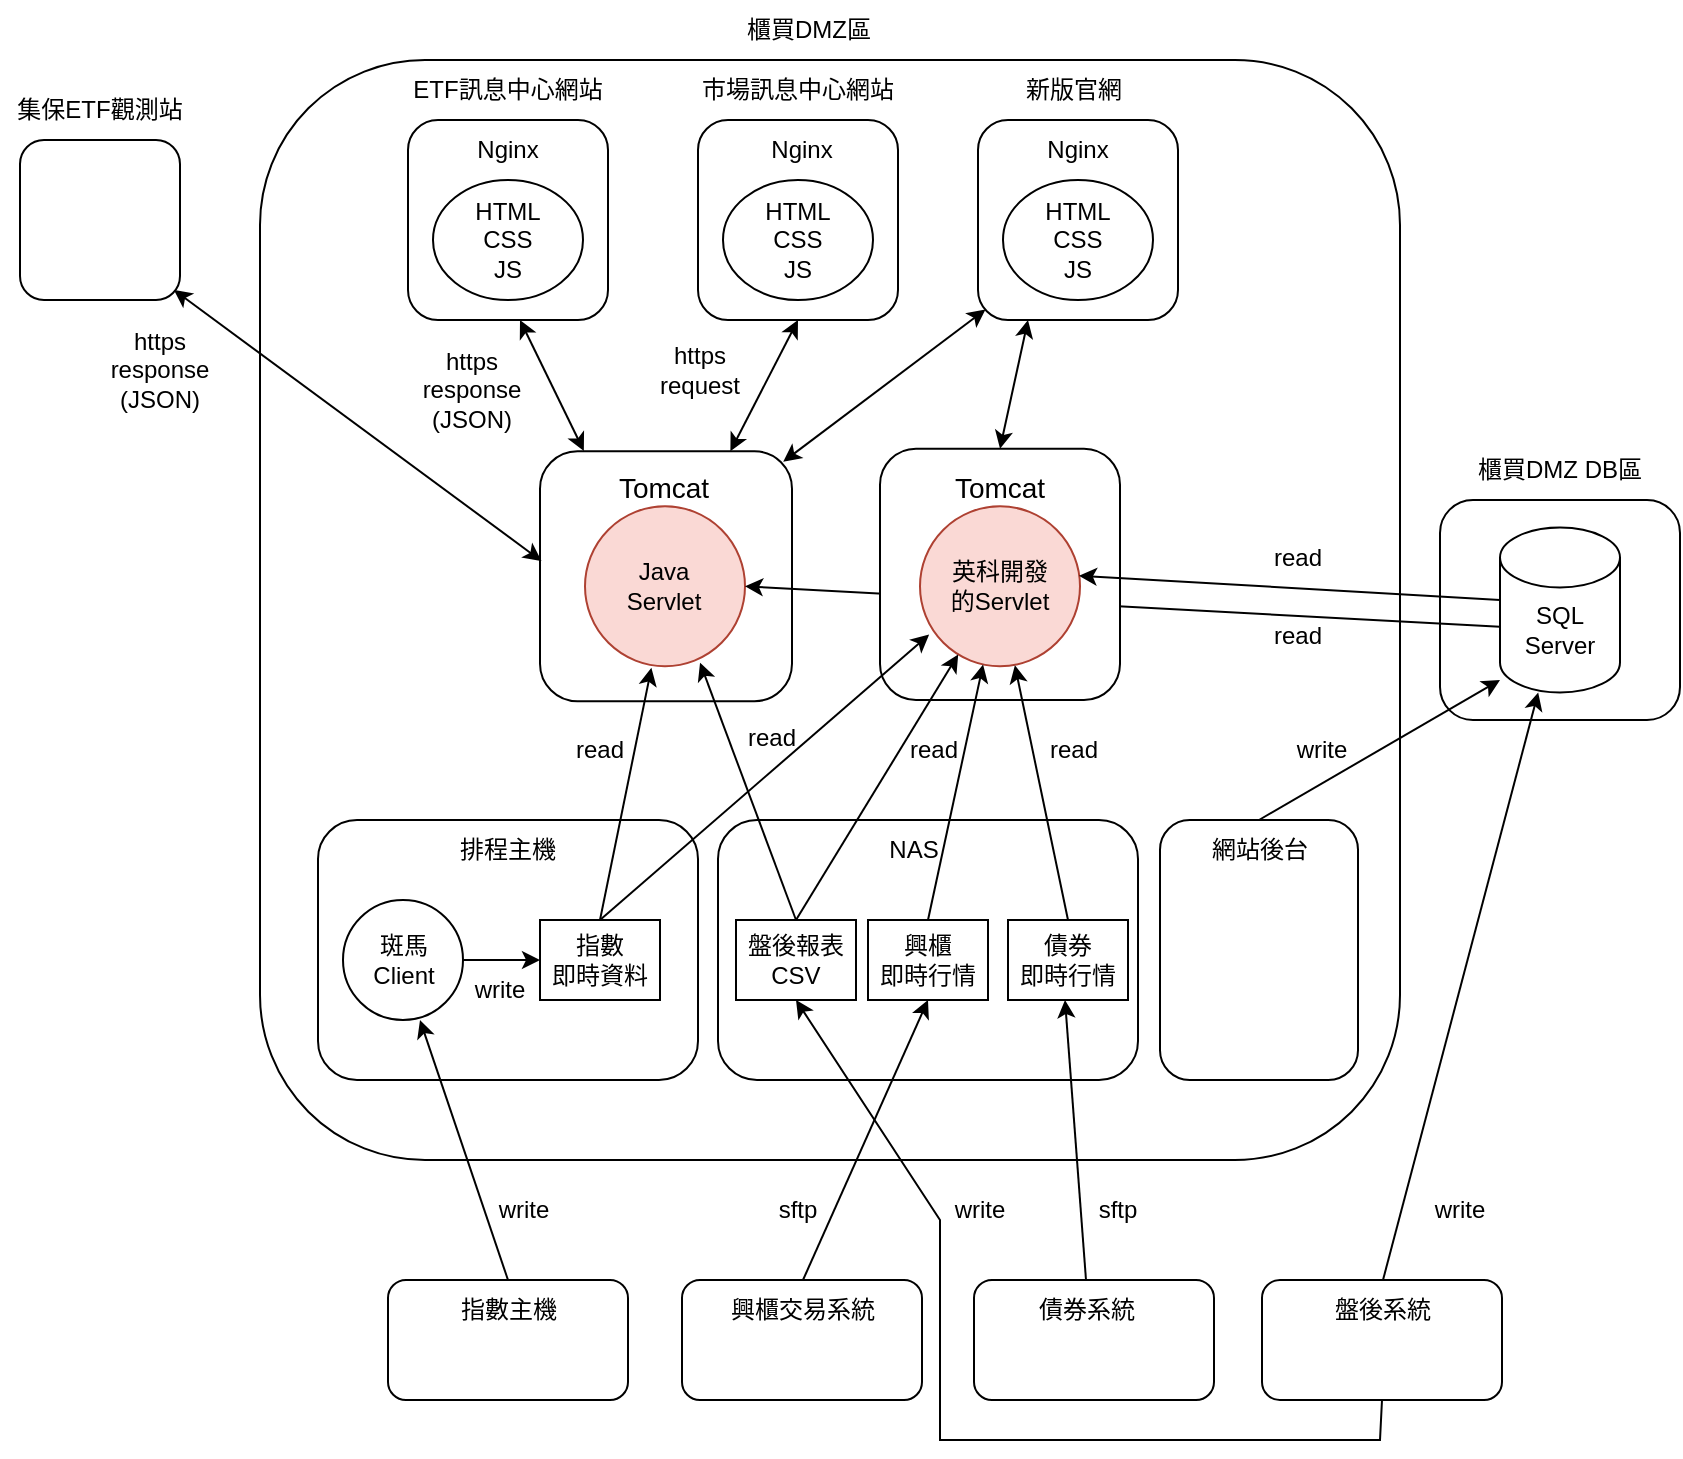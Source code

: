 <mxfile version="24.7.17" pages="4">
  <diagram name="第 1 页" id="HAtGVUMPlnP7WQS-PY1j">
    <mxGraphModel dx="1051" dy="599" grid="1" gridSize="10" guides="1" tooltips="1" connect="1" arrows="1" fold="1" page="1" pageScale="1" pageWidth="1169" pageHeight="827" math="0" shadow="0">
      <root>
        <mxCell id="0" />
        <mxCell id="1" parent="0" />
        <mxCell id="twizyKKVKi2RoAAFk-ut-47" value="" style="rounded=1;whiteSpace=wrap;html=1;" parent="1" vertex="1">
          <mxGeometry x="351" y="700" width="120" height="60" as="geometry" />
        </mxCell>
        <mxCell id="twizyKKVKi2RoAAFk-ut-1" value="" style="rounded=1;whiteSpace=wrap;html=1;" parent="1" vertex="1">
          <mxGeometry x="140" y="90" width="570" height="550" as="geometry" />
        </mxCell>
        <mxCell id="twizyKKVKi2RoAAFk-ut-2" value="" style="rounded=1;whiteSpace=wrap;html=1;" parent="1" vertex="1">
          <mxGeometry x="214" y="120" width="100" height="100" as="geometry" />
        </mxCell>
        <object label="ETF訊息中心網站" ETF="ETF" id="twizyKKVKi2RoAAFk-ut-4">
          <mxCell style="text;html=1;align=center;verticalAlign=middle;whiteSpace=wrap;rounded=0;" parent="1" vertex="1">
            <mxGeometry x="209" y="90" width="110" height="30" as="geometry" />
          </mxCell>
        </object>
        <mxCell id="twizyKKVKi2RoAAFk-ut-5" value="" style="rounded=1;whiteSpace=wrap;html=1;" parent="1" vertex="1">
          <mxGeometry x="359" y="120" width="100" height="100" as="geometry" />
        </mxCell>
        <mxCell id="twizyKKVKi2RoAAFk-ut-6" value="" style="rounded=1;whiteSpace=wrap;html=1;" parent="1" vertex="1">
          <mxGeometry x="499" y="120" width="100" height="100" as="geometry" />
        </mxCell>
        <mxCell id="twizyKKVKi2RoAAFk-ut-7" value="新版官網" style="text;html=1;align=center;verticalAlign=middle;whiteSpace=wrap;rounded=0;" parent="1" vertex="1">
          <mxGeometry x="509" y="90" width="76" height="30" as="geometry" />
        </mxCell>
        <mxCell id="twizyKKVKi2RoAAFk-ut-8" value="市場訊息中心網站" style="text;html=1;align=center;verticalAlign=middle;whiteSpace=wrap;rounded=0;" parent="1" vertex="1">
          <mxGeometry x="355" y="90" width="108" height="30" as="geometry" />
        </mxCell>
        <mxCell id="twizyKKVKi2RoAAFk-ut-9" value="Nginx" style="text;html=1;align=center;verticalAlign=middle;whiteSpace=wrap;rounded=0;" parent="1" vertex="1">
          <mxGeometry x="381" y="120" width="60" height="30" as="geometry" />
        </mxCell>
        <mxCell id="twizyKKVKi2RoAAFk-ut-10" value="Nginx" style="text;html=1;align=center;verticalAlign=middle;whiteSpace=wrap;rounded=0;" parent="1" vertex="1">
          <mxGeometry x="234" y="120" width="60" height="30" as="geometry" />
        </mxCell>
        <mxCell id="twizyKKVKi2RoAAFk-ut-11" value="Nginx" style="text;html=1;align=center;verticalAlign=middle;whiteSpace=wrap;rounded=0;" parent="1" vertex="1">
          <mxGeometry x="519" y="120" width="60" height="30" as="geometry" />
        </mxCell>
        <mxCell id="twizyKKVKi2RoAAFk-ut-12" value="" style="ellipse;whiteSpace=wrap;html=1;" parent="1" vertex="1">
          <mxGeometry x="226.5" y="150" width="75" height="60" as="geometry" />
        </mxCell>
        <mxCell id="twizyKKVKi2RoAAFk-ut-13" value="" style="ellipse;whiteSpace=wrap;html=1;" parent="1" vertex="1">
          <mxGeometry x="371.5" y="150" width="75" height="60" as="geometry" />
        </mxCell>
        <mxCell id="twizyKKVKi2RoAAFk-ut-14" value="" style="ellipse;whiteSpace=wrap;html=1;" parent="1" vertex="1">
          <mxGeometry x="511.5" y="150" width="75" height="60" as="geometry" />
        </mxCell>
        <mxCell id="twizyKKVKi2RoAAFk-ut-15" value="HTML&lt;div&gt;CSS&lt;/div&gt;&lt;div&gt;JS&lt;/div&gt;" style="text;html=1;align=center;verticalAlign=middle;whiteSpace=wrap;rounded=0;" parent="1" vertex="1">
          <mxGeometry x="234" y="155" width="60" height="50" as="geometry" />
        </mxCell>
        <mxCell id="twizyKKVKi2RoAAFk-ut-16" value="HTML&lt;div&gt;CSS&lt;/div&gt;&lt;div&gt;JS&lt;/div&gt;" style="text;html=1;align=center;verticalAlign=middle;whiteSpace=wrap;rounded=0;" parent="1" vertex="1">
          <mxGeometry x="379" y="155" width="60" height="50" as="geometry" />
        </mxCell>
        <mxCell id="twizyKKVKi2RoAAFk-ut-17" value="HTML&lt;div&gt;CSS&lt;/div&gt;&lt;div&gt;JS&lt;/div&gt;" style="text;html=1;align=center;verticalAlign=middle;whiteSpace=wrap;rounded=0;" parent="1" vertex="1">
          <mxGeometry x="519" y="155" width="60" height="50" as="geometry" />
        </mxCell>
        <mxCell id="twizyKKVKi2RoAAFk-ut-18" value="" style="rounded=1;whiteSpace=wrap;html=1;" parent="1" vertex="1">
          <mxGeometry x="280" y="285.63" width="126" height="125" as="geometry" />
        </mxCell>
        <mxCell id="twizyKKVKi2RoAAFk-ut-19" value="&lt;font style=&quot;font-size: 14px;&quot;&gt;Tomcat&lt;/font&gt;" style="text;html=1;align=center;verticalAlign=middle;whiteSpace=wrap;rounded=0;" parent="1" vertex="1">
          <mxGeometry x="307.5" y="284.38" width="68" height="40" as="geometry" />
        </mxCell>
        <mxCell id="twizyKKVKi2RoAAFk-ut-20" value="" style="ellipse;whiteSpace=wrap;html=1;aspect=fixed;fillColor=#fad9d5;strokeColor=#ae4132;" parent="1" vertex="1">
          <mxGeometry x="302.5" y="313.13" width="80" height="80" as="geometry" />
        </mxCell>
        <mxCell id="twizyKKVKi2RoAAFk-ut-21" value="Java&lt;div&gt;Servlet&lt;/div&gt;" style="text;html=1;align=center;verticalAlign=middle;whiteSpace=wrap;rounded=0;" parent="1" vertex="1">
          <mxGeometry x="311.5" y="338.13" width="60" height="30" as="geometry" />
        </mxCell>
        <mxCell id="twizyKKVKi2RoAAFk-ut-22" value="" style="rounded=1;whiteSpace=wrap;html=1;" parent="1" vertex="1">
          <mxGeometry x="20" y="130" width="80" height="80" as="geometry" />
        </mxCell>
        <mxCell id="twizyKKVKi2RoAAFk-ut-23" value="集保ETF觀測站" style="text;html=1;align=center;verticalAlign=middle;whiteSpace=wrap;rounded=0;" parent="1" vertex="1">
          <mxGeometry x="10" y="100" width="100" height="30" as="geometry" />
        </mxCell>
        <mxCell id="twizyKKVKi2RoAAFk-ut-24" value="櫃買DMZ區" style="text;html=1;align=center;verticalAlign=middle;whiteSpace=wrap;rounded=0;" parent="1" vertex="1">
          <mxGeometry x="359" y="60" width="111" height="30" as="geometry" />
        </mxCell>
        <mxCell id="twizyKKVKi2RoAAFk-ut-25" value="" style="rounded=1;whiteSpace=wrap;html=1;" parent="1" vertex="1">
          <mxGeometry x="730" y="310" width="120" height="110" as="geometry" />
        </mxCell>
        <mxCell id="twizyKKVKi2RoAAFk-ut-26" value="櫃買DMZ DB區" style="text;html=1;align=center;verticalAlign=middle;whiteSpace=wrap;rounded=0;" parent="1" vertex="1">
          <mxGeometry x="745" y="285" width="90" height="20" as="geometry" />
        </mxCell>
        <mxCell id="twizyKKVKi2RoAAFk-ut-27" value="" style="shape=cylinder3;whiteSpace=wrap;html=1;boundedLbl=1;backgroundOutline=1;size=15;" parent="1" vertex="1">
          <mxGeometry x="760" y="323.75" width="60" height="82.5" as="geometry" />
        </mxCell>
        <mxCell id="twizyKKVKi2RoAAFk-ut-28" value="SQL&lt;div&gt;Server&lt;/div&gt;" style="text;html=1;align=center;verticalAlign=middle;whiteSpace=wrap;rounded=0;" parent="1" vertex="1">
          <mxGeometry x="760" y="360" width="60" height="30" as="geometry" />
        </mxCell>
        <mxCell id="twizyKKVKi2RoAAFk-ut-30" value="" style="rounded=1;whiteSpace=wrap;html=1;" parent="1" vertex="1">
          <mxGeometry x="369" y="470" width="210" height="130" as="geometry" />
        </mxCell>
        <mxCell id="twizyKKVKi2RoAAFk-ut-31" value="" style="rounded=1;whiteSpace=wrap;html=1;" parent="1" vertex="1">
          <mxGeometry x="169" y="470" width="190" height="130" as="geometry" />
        </mxCell>
        <mxCell id="twizyKKVKi2RoAAFk-ut-32" value="" style="rounded=1;whiteSpace=wrap;html=1;" parent="1" vertex="1">
          <mxGeometry x="590" y="470" width="99" height="130" as="geometry" />
        </mxCell>
        <mxCell id="twizyKKVKi2RoAAFk-ut-33" value="NAS" style="text;html=1;align=center;verticalAlign=middle;whiteSpace=wrap;rounded=0;" parent="1" vertex="1">
          <mxGeometry x="437" y="470" width="60" height="30" as="geometry" />
        </mxCell>
        <mxCell id="twizyKKVKi2RoAAFk-ut-34" value="排程主機" style="text;html=1;align=center;verticalAlign=middle;whiteSpace=wrap;rounded=0;" parent="1" vertex="1">
          <mxGeometry x="234" y="470" width="60" height="30" as="geometry" />
        </mxCell>
        <mxCell id="twizyKKVKi2RoAAFk-ut-35" value="網站後台" style="text;html=1;align=center;verticalAlign=middle;whiteSpace=wrap;rounded=0;" parent="1" vertex="1">
          <mxGeometry x="609.5" y="470" width="60" height="30" as="geometry" />
        </mxCell>
        <mxCell id="twizyKKVKi2RoAAFk-ut-36" value="" style="rounded=0;whiteSpace=wrap;html=1;" parent="1" vertex="1">
          <mxGeometry x="378" y="520" width="60" height="40" as="geometry" />
        </mxCell>
        <mxCell id="twizyKKVKi2RoAAFk-ut-37" value="" style="rounded=0;whiteSpace=wrap;html=1;" parent="1" vertex="1">
          <mxGeometry x="444" y="520" width="60" height="40" as="geometry" />
        </mxCell>
        <mxCell id="twizyKKVKi2RoAAFk-ut-38" value="" style="rounded=0;whiteSpace=wrap;html=1;" parent="1" vertex="1">
          <mxGeometry x="514" y="520" width="60" height="40" as="geometry" />
        </mxCell>
        <mxCell id="twizyKKVKi2RoAAFk-ut-39" value="盤後報表&lt;div&gt;CSV&lt;/div&gt;" style="text;html=1;align=center;verticalAlign=middle;whiteSpace=wrap;rounded=0;" parent="1" vertex="1">
          <mxGeometry x="378" y="525" width="60" height="30" as="geometry" />
        </mxCell>
        <mxCell id="twizyKKVKi2RoAAFk-ut-41" value="興櫃&lt;div&gt;即時行情&lt;/div&gt;" style="text;html=1;align=center;verticalAlign=middle;whiteSpace=wrap;rounded=0;" parent="1" vertex="1">
          <mxGeometry x="444" y="525" width="60" height="30" as="geometry" />
        </mxCell>
        <mxCell id="twizyKKVKi2RoAAFk-ut-42" value="債券&lt;div&gt;即時行情&lt;/div&gt;" style="text;html=1;align=center;verticalAlign=middle;whiteSpace=wrap;rounded=0;" parent="1" vertex="1">
          <mxGeometry x="514" y="525" width="60" height="30" as="geometry" />
        </mxCell>
        <mxCell id="twizyKKVKi2RoAAFk-ut-43" value="" style="rounded=0;whiteSpace=wrap;html=1;" parent="1" vertex="1">
          <mxGeometry x="280" y="520" width="60" height="40" as="geometry" />
        </mxCell>
        <mxCell id="twizyKKVKi2RoAAFk-ut-44" value="" style="ellipse;whiteSpace=wrap;html=1;aspect=fixed;" parent="1" vertex="1">
          <mxGeometry x="181.5" y="510" width="60" height="60" as="geometry" />
        </mxCell>
        <mxCell id="twizyKKVKi2RoAAFk-ut-45" value="指數&lt;div&gt;即時資料&lt;/div&gt;" style="text;html=1;align=center;verticalAlign=middle;whiteSpace=wrap;rounded=0;" parent="1" vertex="1">
          <mxGeometry x="280" y="525" width="60" height="30" as="geometry" />
        </mxCell>
        <mxCell id="twizyKKVKi2RoAAFk-ut-46" value="斑馬&lt;div&gt;Client&lt;/div&gt;" style="text;html=1;align=center;verticalAlign=middle;whiteSpace=wrap;rounded=0;" parent="1" vertex="1">
          <mxGeometry x="181.5" y="525" width="60" height="30" as="geometry" />
        </mxCell>
        <mxCell id="twizyKKVKi2RoAAFk-ut-48" value="" style="rounded=1;whiteSpace=wrap;html=1;" parent="1" vertex="1">
          <mxGeometry x="497" y="700" width="120" height="60" as="geometry" />
        </mxCell>
        <mxCell id="twizyKKVKi2RoAAFk-ut-49" value="" style="rounded=1;whiteSpace=wrap;html=1;" parent="1" vertex="1">
          <mxGeometry x="204" y="700" width="120" height="60" as="geometry" />
        </mxCell>
        <mxCell id="twizyKKVKi2RoAAFk-ut-50" value="" style="rounded=1;whiteSpace=wrap;html=1;" parent="1" vertex="1">
          <mxGeometry x="641" y="700" width="120" height="60" as="geometry" />
        </mxCell>
        <mxCell id="twizyKKVKi2RoAAFk-ut-52" value="債券系統" style="text;html=1;align=center;verticalAlign=middle;whiteSpace=wrap;rounded=0;" parent="1" vertex="1">
          <mxGeometry x="507.5" y="700" width="91" height="30" as="geometry" />
        </mxCell>
        <mxCell id="twizyKKVKi2RoAAFk-ut-51" value="興櫃交易系統" style="text;html=1;align=center;verticalAlign=middle;whiteSpace=wrap;rounded=0;" parent="1" vertex="1">
          <mxGeometry x="366" y="700" width="91" height="30" as="geometry" />
        </mxCell>
        <mxCell id="twizyKKVKi2RoAAFk-ut-53" value="指數主機" style="text;html=1;align=center;verticalAlign=middle;whiteSpace=wrap;rounded=0;" parent="1" vertex="1">
          <mxGeometry x="218.5" y="700" width="91" height="30" as="geometry" />
        </mxCell>
        <mxCell id="twizyKKVKi2RoAAFk-ut-54" value="盤後系統" style="text;html=1;align=center;verticalAlign=middle;whiteSpace=wrap;rounded=0;" parent="1" vertex="1">
          <mxGeometry x="656" y="700" width="91" height="30" as="geometry" />
        </mxCell>
        <mxCell id="twizyKKVKi2RoAAFk-ut-55" value="" style="endArrow=classic;startArrow=classic;html=1;rounded=0;entryX=0.5;entryY=1;entryDx=0;entryDy=0;" parent="1" source="twizyKKVKi2RoAAFk-ut-18" target="twizyKKVKi2RoAAFk-ut-5" edge="1">
          <mxGeometry width="50" height="50" relative="1" as="geometry">
            <mxPoint x="380" y="260" as="sourcePoint" />
            <mxPoint x="430" y="210" as="targetPoint" />
          </mxGeometry>
        </mxCell>
        <mxCell id="twizyKKVKi2RoAAFk-ut-56" value="" style="endArrow=classic;startArrow=classic;html=1;rounded=0;exitX=0.174;exitY=-0.001;exitDx=0;exitDy=0;exitPerimeter=0;" parent="1" source="twizyKKVKi2RoAAFk-ut-18" edge="1">
          <mxGeometry width="50" height="50" relative="1" as="geometry">
            <mxPoint x="260" y="270" as="sourcePoint" />
            <mxPoint x="270" y="220" as="targetPoint" />
          </mxGeometry>
        </mxCell>
        <mxCell id="twizyKKVKi2RoAAFk-ut-57" value="" style="endArrow=classic;startArrow=classic;html=1;rounded=0;entryX=0.25;entryY=1;entryDx=0;entryDy=0;exitX=0.5;exitY=0;exitDx=0;exitDy=0;" parent="1" source="5dmIE6In4tibHk8trskc-2" target="twizyKKVKi2RoAAFk-ut-6" edge="1">
          <mxGeometry width="50" height="50" relative="1" as="geometry">
            <mxPoint x="470" y="280" as="sourcePoint" />
            <mxPoint x="540" y="233.75" as="targetPoint" />
          </mxGeometry>
        </mxCell>
        <mxCell id="twizyKKVKi2RoAAFk-ut-58" value="" style="endArrow=classic;startArrow=classic;html=1;rounded=0;entryX=0.006;entryY=0.439;entryDx=0;entryDy=0;entryPerimeter=0;exitX=0.962;exitY=0.937;exitDx=0;exitDy=0;exitPerimeter=0;" parent="1" source="twizyKKVKi2RoAAFk-ut-22" target="twizyKKVKi2RoAAFk-ut-18" edge="1">
          <mxGeometry width="50" height="50" relative="1" as="geometry">
            <mxPoint x="176.5" y="305" as="sourcePoint" />
            <mxPoint x="226.5" y="255" as="targetPoint" />
          </mxGeometry>
        </mxCell>
        <mxCell id="twizyKKVKi2RoAAFk-ut-60" value="" style="endArrow=classic;html=1;rounded=0;entryX=0.719;entryY=0.978;entryDx=0;entryDy=0;entryPerimeter=0;exitX=0.5;exitY=0;exitDx=0;exitDy=0;" parent="1" source="twizyKKVKi2RoAAFk-ut-36" target="twizyKKVKi2RoAAFk-ut-20" edge="1">
          <mxGeometry width="50" height="50" relative="1" as="geometry">
            <mxPoint x="251.5" y="450" as="sourcePoint" />
            <mxPoint x="301.5" y="400" as="targetPoint" />
          </mxGeometry>
        </mxCell>
        <mxCell id="twizyKKVKi2RoAAFk-ut-63" value="" style="endArrow=classic;html=1;rounded=0;exitX=0.5;exitY=0;exitDx=0;exitDy=0;entryX=0.415;entryY=1.01;entryDx=0;entryDy=0;entryPerimeter=0;" parent="1" source="twizyKKVKi2RoAAFk-ut-43" target="twizyKKVKi2RoAAFk-ut-20" edge="1">
          <mxGeometry width="50" height="50" relative="1" as="geometry">
            <mxPoint x="380" y="420" as="sourcePoint" />
            <mxPoint x="430" y="370" as="targetPoint" />
          </mxGeometry>
        </mxCell>
        <mxCell id="twizyKKVKi2RoAAFk-ut-64" value="" style="endArrow=classic;html=1;rounded=0;entryX=1;entryY=0.5;entryDx=0;entryDy=0;" parent="1" source="twizyKKVKi2RoAAFk-ut-28" target="twizyKKVKi2RoAAFk-ut-20" edge="1">
          <mxGeometry width="50" height="50" relative="1" as="geometry">
            <mxPoint x="380" y="340" as="sourcePoint" />
            <mxPoint x="450" y="360" as="targetPoint" />
          </mxGeometry>
        </mxCell>
        <mxCell id="twizyKKVKi2RoAAFk-ut-65" value="" style="endArrow=classic;html=1;rounded=0;exitX=0.5;exitY=0;exitDx=0;exitDy=0;" parent="1" source="twizyKKVKi2RoAAFk-ut-35" edge="1">
          <mxGeometry width="50" height="50" relative="1" as="geometry">
            <mxPoint x="640" y="450" as="sourcePoint" />
            <mxPoint x="760" y="400" as="targetPoint" />
          </mxGeometry>
        </mxCell>
        <mxCell id="twizyKKVKi2RoAAFk-ut-66" value="" style="endArrow=classic;html=1;rounded=0;entryX=0;entryY=0.5;entryDx=0;entryDy=0;" parent="1" source="twizyKKVKi2RoAAFk-ut-46" target="twizyKKVKi2RoAAFk-ut-45" edge="1">
          <mxGeometry width="50" height="50" relative="1" as="geometry">
            <mxPoint x="160" y="600" as="sourcePoint" />
            <mxPoint x="270" y="540" as="targetPoint" />
          </mxGeometry>
        </mxCell>
        <mxCell id="twizyKKVKi2RoAAFk-ut-67" value="" style="endArrow=classic;html=1;rounded=0;exitX=0.5;exitY=0;exitDx=0;exitDy=0;entryX=0.5;entryY=1;entryDx=0;entryDy=0;" parent="1" source="twizyKKVKi2RoAAFk-ut-51" target="twizyKKVKi2RoAAFk-ut-37" edge="1">
          <mxGeometry width="50" height="50" relative="1" as="geometry">
            <mxPoint x="370" y="580" as="sourcePoint" />
            <mxPoint x="420" y="530" as="targetPoint" />
          </mxGeometry>
        </mxCell>
        <mxCell id="twizyKKVKi2RoAAFk-ut-68" value="" style="endArrow=classic;html=1;rounded=0;exitX=0.5;exitY=0;exitDx=0;exitDy=0;entryX=0.475;entryY=1;entryDx=0;entryDy=0;entryPerimeter=0;" parent="1" source="twizyKKVKi2RoAAFk-ut-52" target="twizyKKVKi2RoAAFk-ut-38" edge="1">
          <mxGeometry width="50" height="50" relative="1" as="geometry">
            <mxPoint x="370" y="580" as="sourcePoint" />
            <mxPoint x="330" y="542" as="targetPoint" />
          </mxGeometry>
        </mxCell>
        <mxCell id="twizyKKVKi2RoAAFk-ut-69" value="" style="endArrow=classic;html=1;rounded=0;exitX=0.5;exitY=0;exitDx=0;exitDy=0;" parent="1" source="twizyKKVKi2RoAAFk-ut-53" edge="1">
          <mxGeometry width="50" height="50" relative="1" as="geometry">
            <mxPoint x="370" y="660" as="sourcePoint" />
            <mxPoint x="220" y="570" as="targetPoint" />
          </mxGeometry>
        </mxCell>
        <mxCell id="twizyKKVKi2RoAAFk-ut-70" value="" style="endArrow=classic;html=1;rounded=0;exitX=0.5;exitY=0;exitDx=0;exitDy=0;" parent="1" source="twizyKKVKi2RoAAFk-ut-54" target="twizyKKVKi2RoAAFk-ut-27" edge="1">
          <mxGeometry width="50" height="50" relative="1" as="geometry">
            <mxPoint x="370" y="660" as="sourcePoint" />
            <mxPoint x="420" y="610" as="targetPoint" />
          </mxGeometry>
        </mxCell>
        <mxCell id="twizyKKVKi2RoAAFk-ut-71" value="" style="endArrow=classic;html=1;rounded=0;exitX=0.5;exitY=1;exitDx=0;exitDy=0;entryX=0.5;entryY=1;entryDx=0;entryDy=0;" parent="1" source="twizyKKVKi2RoAAFk-ut-50" target="twizyKKVKi2RoAAFk-ut-36" edge="1">
          <mxGeometry width="50" height="50" relative="1" as="geometry">
            <mxPoint x="370" y="660" as="sourcePoint" />
            <mxPoint x="184" y="550" as="targetPoint" />
            <Array as="points">
              <mxPoint x="700" y="780" />
              <mxPoint x="480" y="780" />
              <mxPoint x="480" y="670" />
            </Array>
          </mxGeometry>
        </mxCell>
        <mxCell id="twizyKKVKi2RoAAFk-ut-72" value="https&lt;div&gt;request&lt;/div&gt;" style="text;html=1;align=center;verticalAlign=middle;whiteSpace=wrap;rounded=0;" parent="1" vertex="1">
          <mxGeometry x="330" y="230" width="60" height="30" as="geometry" />
        </mxCell>
        <mxCell id="twizyKKVKi2RoAAFk-ut-73" value="https&lt;div&gt;response&lt;/div&gt;&lt;div&gt;(JSON)&lt;/div&gt;" style="text;html=1;align=center;verticalAlign=middle;whiteSpace=wrap;rounded=0;" parent="1" vertex="1">
          <mxGeometry x="216" y="230" width="60" height="50" as="geometry" />
        </mxCell>
        <mxCell id="twizyKKVKi2RoAAFk-ut-74" value="https&lt;div&gt;response&lt;/div&gt;&lt;div&gt;(JSON)&lt;/div&gt;" style="text;html=1;align=center;verticalAlign=middle;whiteSpace=wrap;rounded=0;" parent="1" vertex="1">
          <mxGeometry x="60" y="220" width="60" height="50" as="geometry" />
        </mxCell>
        <mxCell id="twizyKKVKi2RoAAFk-ut-75" value="read" style="text;html=1;align=center;verticalAlign=middle;whiteSpace=wrap;rounded=0;" parent="1" vertex="1">
          <mxGeometry x="629" y="363.13" width="60" height="30" as="geometry" />
        </mxCell>
        <mxCell id="twizyKKVKi2RoAAFk-ut-76" value="read" style="text;html=1;align=center;verticalAlign=middle;whiteSpace=wrap;rounded=0;" parent="1" vertex="1">
          <mxGeometry x="280" y="420" width="60" height="30" as="geometry" />
        </mxCell>
        <mxCell id="twizyKKVKi2RoAAFk-ut-78" value="read" style="text;html=1;align=center;verticalAlign=middle;whiteSpace=wrap;rounded=0;" parent="1" vertex="1">
          <mxGeometry x="517" y="420" width="60" height="30" as="geometry" />
        </mxCell>
        <mxCell id="twizyKKVKi2RoAAFk-ut-80" value="read" style="text;html=1;align=center;verticalAlign=middle;whiteSpace=wrap;rounded=0;" parent="1" vertex="1">
          <mxGeometry x="366" y="414" width="60" height="30" as="geometry" />
        </mxCell>
        <mxCell id="twizyKKVKi2RoAAFk-ut-81" value="writ&lt;span style=&quot;background-color: initial;&quot;&gt;e&lt;/span&gt;" style="text;html=1;align=center;verticalAlign=middle;whiteSpace=wrap;rounded=0;" parent="1" vertex="1">
          <mxGeometry x="229.5" y="540" width="60" height="30" as="geometry" />
        </mxCell>
        <mxCell id="twizyKKVKi2RoAAFk-ut-83" value="writ&lt;span style=&quot;background-color: initial;&quot;&gt;e&lt;/span&gt;" style="text;html=1;align=center;verticalAlign=middle;whiteSpace=wrap;rounded=0;" parent="1" vertex="1">
          <mxGeometry x="470" y="650" width="60" height="30" as="geometry" />
        </mxCell>
        <mxCell id="twizyKKVKi2RoAAFk-ut-84" value="writ&lt;span style=&quot;background-color: initial;&quot;&gt;e&lt;/span&gt;" style="text;html=1;align=center;verticalAlign=middle;whiteSpace=wrap;rounded=0;" parent="1" vertex="1">
          <mxGeometry x="241.5" y="650" width="60" height="30" as="geometry" />
        </mxCell>
        <mxCell id="twizyKKVKi2RoAAFk-ut-85" value="writ&lt;span style=&quot;background-color: initial;&quot;&gt;e&lt;/span&gt;" style="text;html=1;align=center;verticalAlign=middle;whiteSpace=wrap;rounded=0;" parent="1" vertex="1">
          <mxGeometry x="710" y="650" width="60" height="30" as="geometry" />
        </mxCell>
        <mxCell id="twizyKKVKi2RoAAFk-ut-86" value="sftp" style="text;html=1;align=center;verticalAlign=middle;whiteSpace=wrap;rounded=0;" parent="1" vertex="1">
          <mxGeometry x="539" y="650" width="60" height="30" as="geometry" />
        </mxCell>
        <mxCell id="twizyKKVKi2RoAAFk-ut-88" value="sftp" style="text;html=1;align=center;verticalAlign=middle;whiteSpace=wrap;rounded=0;" parent="1" vertex="1">
          <mxGeometry x="379" y="650" width="60" height="30" as="geometry" />
        </mxCell>
        <mxCell id="5dmIE6In4tibHk8trskc-2" value="" style="rounded=1;whiteSpace=wrap;html=1;" vertex="1" parent="1">
          <mxGeometry x="450" y="284.38" width="120" height="125.62" as="geometry" />
        </mxCell>
        <mxCell id="5dmIE6In4tibHk8trskc-3" value="&lt;font style=&quot;font-size: 14px;&quot;&gt;Tomcat&lt;/font&gt;" style="text;html=1;align=center;verticalAlign=middle;whiteSpace=wrap;rounded=0;" vertex="1" parent="1">
          <mxGeometry x="480" y="289.38" width="60" height="30" as="geometry" />
        </mxCell>
        <mxCell id="5dmIE6In4tibHk8trskc-4" value="" style="ellipse;whiteSpace=wrap;html=1;aspect=fixed;fillColor=#fad9d5;strokeColor=#ae4132;" vertex="1" parent="1">
          <mxGeometry x="470" y="313.13" width="80" height="80" as="geometry" />
        </mxCell>
        <mxCell id="5dmIE6In4tibHk8trskc-11" value="" style="endArrow=classic;html=1;rounded=0;entryX=0.057;entryY=0.802;entryDx=0;entryDy=0;entryPerimeter=0;exitX=0.5;exitY=0;exitDx=0;exitDy=0;" edge="1" parent="1" source="twizyKKVKi2RoAAFk-ut-43" target="5dmIE6In4tibHk8trskc-4">
          <mxGeometry width="50" height="50" relative="1" as="geometry">
            <mxPoint x="260" y="460" as="sourcePoint" />
            <mxPoint x="440" y="470" as="targetPoint" />
          </mxGeometry>
        </mxCell>
        <mxCell id="5dmIE6In4tibHk8trskc-5" value="英科開發的Servlet" style="text;html=1;align=center;verticalAlign=middle;whiteSpace=wrap;rounded=0;" vertex="1" parent="1">
          <mxGeometry x="480" y="338.13" width="60" height="30" as="geometry" />
        </mxCell>
        <mxCell id="twizyKKVKi2RoAAFk-ut-62" value="" style="endArrow=classic;html=1;rounded=0;exitX=0.5;exitY=0;exitDx=0;exitDy=0;entryX=0.593;entryY=0.994;entryDx=0;entryDy=0;entryPerimeter=0;" parent="1" source="twizyKKVKi2RoAAFk-ut-38" target="5dmIE6In4tibHk8trskc-4" edge="1">
          <mxGeometry width="50" height="50" relative="1" as="geometry">
            <mxPoint x="380" y="420" as="sourcePoint" />
            <mxPoint x="490" y="390" as="targetPoint" />
          </mxGeometry>
        </mxCell>
        <mxCell id="twizyKKVKi2RoAAFk-ut-61" value="" style="endArrow=classic;html=1;rounded=0;exitX=0.5;exitY=0;exitDx=0;exitDy=0;" parent="1" source="twizyKKVKi2RoAAFk-ut-37" target="5dmIE6In4tibHk8trskc-4" edge="1">
          <mxGeometry width="50" height="50" relative="1" as="geometry">
            <mxPoint x="380" y="420" as="sourcePoint" />
            <mxPoint x="430" y="370" as="targetPoint" />
          </mxGeometry>
        </mxCell>
        <mxCell id="5dmIE6In4tibHk8trskc-6" value="" style="endArrow=classic;html=1;rounded=0;exitX=0;exitY=0;exitDx=0;exitDy=0;entryX=0.993;entryY=0.434;entryDx=0;entryDy=0;entryPerimeter=0;" edge="1" parent="1" source="twizyKKVKi2RoAAFk-ut-28" target="5dmIE6In4tibHk8trskc-4">
          <mxGeometry width="50" height="50" relative="1" as="geometry">
            <mxPoint x="400" y="360" as="sourcePoint" />
            <mxPoint x="450" y="310" as="targetPoint" />
          </mxGeometry>
        </mxCell>
        <mxCell id="5dmIE6In4tibHk8trskc-7" value="read" style="text;html=1;align=center;verticalAlign=middle;whiteSpace=wrap;rounded=0;" vertex="1" parent="1">
          <mxGeometry x="446.5" y="420" width="60" height="30" as="geometry" />
        </mxCell>
        <mxCell id="5dmIE6In4tibHk8trskc-8" value="writ&lt;span style=&quot;background-color: initial;&quot;&gt;e&lt;/span&gt;" style="text;html=1;align=center;verticalAlign=middle;whiteSpace=wrap;rounded=0;" vertex="1" parent="1">
          <mxGeometry x="641" y="420" width="60" height="30" as="geometry" />
        </mxCell>
        <mxCell id="5dmIE6In4tibHk8trskc-9" value="read" style="text;html=1;align=center;verticalAlign=middle;whiteSpace=wrap;rounded=0;" vertex="1" parent="1">
          <mxGeometry x="629" y="324.38" width="60" height="30" as="geometry" />
        </mxCell>
        <mxCell id="5dmIE6In4tibHk8trskc-10" value="" style="endArrow=classic;html=1;rounded=0;exitX=0.5;exitY=0;exitDx=0;exitDy=0;" edge="1" parent="1" source="twizyKKVKi2RoAAFk-ut-36" target="5dmIE6In4tibHk8trskc-4">
          <mxGeometry width="50" height="50" relative="1" as="geometry">
            <mxPoint x="390" y="520" as="sourcePoint" />
            <mxPoint x="440" y="470" as="targetPoint" />
          </mxGeometry>
        </mxCell>
        <mxCell id="5dmIE6In4tibHk8trskc-13" value="" style="endArrow=classic;startArrow=classic;html=1;rounded=0;exitX=0.965;exitY=0.042;exitDx=0;exitDy=0;exitPerimeter=0;entryX=0.037;entryY=0.948;entryDx=0;entryDy=0;entryPerimeter=0;" edge="1" parent="1" source="twizyKKVKi2RoAAFk-ut-18" target="twizyKKVKi2RoAAFk-ut-6">
          <mxGeometry width="50" height="50" relative="1" as="geometry">
            <mxPoint x="410" y="360" as="sourcePoint" />
            <mxPoint x="460" y="310" as="targetPoint" />
          </mxGeometry>
        </mxCell>
      </root>
    </mxGraphModel>
  </diagram>
  <diagram id="cu15bKi5C60KGMaVPskA" name="第 2 页">
    <mxGraphModel dx="841" dy="479" grid="1" gridSize="10" guides="1" tooltips="1" connect="1" arrows="1" fold="1" page="1" pageScale="1" pageWidth="827" pageHeight="1169" math="0" shadow="0">
      <root>
        <mxCell id="0" />
        <mxCell id="1" parent="0" />
        <mxCell id="_YwsXXk6ZfILIEhR1NIr-1" value="" style="rounded=1;whiteSpace=wrap;html=1;" vertex="1" parent="1">
          <mxGeometry x="284" y="55" width="120" height="110" as="geometry" />
        </mxCell>
        <mxCell id="_YwsXXk6ZfILIEhR1NIr-2" value="櫃買DMZ DB區" style="text;html=1;align=center;verticalAlign=middle;whiteSpace=wrap;rounded=0;" vertex="1" parent="1">
          <mxGeometry x="299" y="30" width="90" height="20" as="geometry" />
        </mxCell>
        <mxCell id="_YwsXXk6ZfILIEhR1NIr-3" value="" style="shape=cylinder3;whiteSpace=wrap;html=1;boundedLbl=1;backgroundOutline=1;size=15;" vertex="1" parent="1">
          <mxGeometry x="314" y="68.75" width="60" height="82.5" as="geometry" />
        </mxCell>
        <mxCell id="_YwsXXk6ZfILIEhR1NIr-4" value="SQL&lt;div&gt;Server&lt;/div&gt;" style="text;html=1;align=center;verticalAlign=middle;whiteSpace=wrap;rounded=0;" vertex="1" parent="1">
          <mxGeometry x="314" y="105" width="60" height="30" as="geometry" />
        </mxCell>
        <mxCell id="4tUhVnaywMbnqj7TUCuV-1" value="" style="rounded=1;whiteSpace=wrap;html=1;" vertex="1" parent="1">
          <mxGeometry x="112.5" y="230" width="99" height="130" as="geometry" />
        </mxCell>
        <mxCell id="4tUhVnaywMbnqj7TUCuV-2" value="網站後台" style="text;html=1;align=center;verticalAlign=middle;whiteSpace=wrap;rounded=0;" vertex="1" parent="1">
          <mxGeometry x="132" y="230" width="60" height="30" as="geometry" />
        </mxCell>
        <mxCell id="iH-z-TpVMSQ9zT4IS4kN-1" value="" style="rounded=1;whiteSpace=wrap;html=1;" vertex="1" parent="1">
          <mxGeometry x="90" y="48.13" width="126" height="125" as="geometry" />
        </mxCell>
        <mxCell id="iH-z-TpVMSQ9zT4IS4kN-2" value="&lt;font style=&quot;font-size: 14px;&quot;&gt;Tomcat&lt;/font&gt;" style="text;html=1;align=center;verticalAlign=middle;whiteSpace=wrap;rounded=0;" vertex="1" parent="1">
          <mxGeometry x="117.5" y="46.88" width="68" height="40" as="geometry" />
        </mxCell>
        <mxCell id="iH-z-TpVMSQ9zT4IS4kN-3" value="" style="ellipse;whiteSpace=wrap;html=1;aspect=fixed;fillColor=#fad9d5;strokeColor=#ae4132;" vertex="1" parent="1">
          <mxGeometry x="112.5" y="75.63" width="80" height="80" as="geometry" />
        </mxCell>
        <mxCell id="iH-z-TpVMSQ9zT4IS4kN-4" value="Java&lt;div&gt;Servlet&lt;/div&gt;" style="text;html=1;align=center;verticalAlign=middle;whiteSpace=wrap;rounded=0;" vertex="1" parent="1">
          <mxGeometry x="121.5" y="100.63" width="60" height="30" as="geometry" />
        </mxCell>
        <mxCell id="iH-z-TpVMSQ9zT4IS4kN-5" value="" style="endArrow=classic;html=1;rounded=0;exitX=0.5;exitY=0;exitDx=0;exitDy=0;entryX=0.003;entryY=0.895;entryDx=0;entryDy=0;entryPerimeter=0;" edge="1" parent="1" source="4tUhVnaywMbnqj7TUCuV-2" target="_YwsXXk6ZfILIEhR1NIr-3">
          <mxGeometry width="50" height="50" relative="1" as="geometry">
            <mxPoint x="380" y="260" as="sourcePoint" />
            <mxPoint x="430" y="210" as="targetPoint" />
          </mxGeometry>
        </mxCell>
        <mxCell id="iH-z-TpVMSQ9zT4IS4kN-6" value="" style="endArrow=classic;html=1;rounded=0;exitX=0;exitY=0.5;exitDx=0;exitDy=0;exitPerimeter=0;entryX=0.971;entryY=0.427;entryDx=0;entryDy=0;entryPerimeter=0;" edge="1" parent="1" source="_YwsXXk6ZfILIEhR1NIr-3" target="iH-z-TpVMSQ9zT4IS4kN-3">
          <mxGeometry width="50" height="50" relative="1" as="geometry">
            <mxPoint x="380" y="260" as="sourcePoint" />
            <mxPoint x="430" y="210" as="targetPoint" />
          </mxGeometry>
        </mxCell>
        <mxCell id="t11FBvM40PkiYfd5o60b-1" value="write" style="text;html=1;align=center;verticalAlign=middle;whiteSpace=wrap;rounded=0;" vertex="1" parent="1">
          <mxGeometry x="211.5" y="190" width="60" height="30" as="geometry" />
        </mxCell>
        <mxCell id="t11FBvM40PkiYfd5o60b-3" value="read" style="text;html=1;align=center;verticalAlign=middle;whiteSpace=wrap;rounded=0;" vertex="1" parent="1">
          <mxGeometry x="216" y="80" width="60" height="30" as="geometry" />
        </mxCell>
        <mxCell id="oLcZCV1s4oBogJivDJKU-1" value="" style="rounded=1;whiteSpace=wrap;html=1;" vertex="1" parent="1">
          <mxGeometry x="100" y="680" width="190" height="130" as="geometry" />
        </mxCell>
        <mxCell id="oLcZCV1s4oBogJivDJKU-2" value="&lt;font style=&quot;font-size: 14px;&quot;&gt;排程主機&lt;/font&gt;" style="text;html=1;align=center;verticalAlign=middle;whiteSpace=wrap;rounded=0;" vertex="1" parent="1">
          <mxGeometry x="166" y="680" width="60" height="30" as="geometry" />
        </mxCell>
        <mxCell id="oLcZCV1s4oBogJivDJKU-3" value="" style="rounded=0;whiteSpace=wrap;html=1;" vertex="1" parent="1">
          <mxGeometry x="211" y="730" width="60" height="40" as="geometry" />
        </mxCell>
        <mxCell id="oLcZCV1s4oBogJivDJKU-4" value="" style="ellipse;whiteSpace=wrap;html=1;aspect=fixed;" vertex="1" parent="1">
          <mxGeometry x="112.5" y="720" width="60" height="60" as="geometry" />
        </mxCell>
        <mxCell id="oLcZCV1s4oBogJivDJKU-5" value="指數&lt;div&gt;即時資料&lt;/div&gt;" style="text;html=1;align=center;verticalAlign=middle;whiteSpace=wrap;rounded=0;" vertex="1" parent="1">
          <mxGeometry x="211" y="735" width="60" height="30" as="geometry" />
        </mxCell>
        <mxCell id="oLcZCV1s4oBogJivDJKU-6" value="斑馬&lt;div&gt;Client&lt;/div&gt;" style="text;html=1;align=center;verticalAlign=middle;whiteSpace=wrap;rounded=0;" vertex="1" parent="1">
          <mxGeometry x="112.5" y="735" width="60" height="30" as="geometry" />
        </mxCell>
        <mxCell id="oLcZCV1s4oBogJivDJKU-7" value="" style="rounded=1;whiteSpace=wrap;html=1;" vertex="1" parent="1">
          <mxGeometry x="125" y="870" width="120" height="60" as="geometry" />
        </mxCell>
        <mxCell id="oLcZCV1s4oBogJivDJKU-8" value="指數主機" style="text;html=1;align=center;verticalAlign=middle;whiteSpace=wrap;rounded=0;" vertex="1" parent="1">
          <mxGeometry x="139.5" y="870" width="91" height="30" as="geometry" />
        </mxCell>
        <mxCell id="oLcZCV1s4oBogJivDJKU-9" value="" style="endArrow=classic;html=1;rounded=0;entryX=0;entryY=0.5;entryDx=0;entryDy=0;" edge="1" parent="1" source="oLcZCV1s4oBogJivDJKU-6" target="oLcZCV1s4oBogJivDJKU-5">
          <mxGeometry width="50" height="50" relative="1" as="geometry">
            <mxPoint x="91" y="810" as="sourcePoint" />
            <mxPoint x="201" y="750" as="targetPoint" />
          </mxGeometry>
        </mxCell>
        <mxCell id="oLcZCV1s4oBogJivDJKU-10" value="" style="endArrow=classic;html=1;rounded=0;exitX=0.5;exitY=0;exitDx=0;exitDy=0;" edge="1" parent="1" source="oLcZCV1s4oBogJivDJKU-8">
          <mxGeometry width="50" height="50" relative="1" as="geometry">
            <mxPoint x="301" y="870" as="sourcePoint" />
            <mxPoint x="151" y="780" as="targetPoint" />
          </mxGeometry>
        </mxCell>
        <mxCell id="oLcZCV1s4oBogJivDJKU-11" value="writ&lt;span style=&quot;background-color: initial;&quot;&gt;e&lt;/span&gt;" style="text;html=1;align=center;verticalAlign=middle;whiteSpace=wrap;rounded=0;" vertex="1" parent="1">
          <mxGeometry x="160.5" y="750" width="60" height="30" as="geometry" />
        </mxCell>
        <mxCell id="oLcZCV1s4oBogJivDJKU-12" value="writ&lt;span style=&quot;background-color: initial;&quot;&gt;e&lt;/span&gt;" style="text;html=1;align=center;verticalAlign=middle;whiteSpace=wrap;rounded=0;" vertex="1" parent="1">
          <mxGeometry x="160.5" y="820" width="60" height="30" as="geometry" />
        </mxCell>
        <mxCell id="aL3BgrOOVTbSTD2dGlMf-1" value="" style="rounded=1;whiteSpace=wrap;html=1;" vertex="1" parent="1">
          <mxGeometry x="139.5" y="522.25" width="126" height="125" as="geometry" />
        </mxCell>
        <mxCell id="aL3BgrOOVTbSTD2dGlMf-2" value="&lt;font style=&quot;font-size: 14px;&quot;&gt;Tomcat&lt;/font&gt;" style="text;html=1;align=center;verticalAlign=middle;whiteSpace=wrap;rounded=0;" vertex="1" parent="1">
          <mxGeometry x="167" y="521" width="68" height="40" as="geometry" />
        </mxCell>
        <mxCell id="aL3BgrOOVTbSTD2dGlMf-3" value="" style="ellipse;whiteSpace=wrap;html=1;aspect=fixed;fillColor=#fad9d5;strokeColor=#ae4132;" vertex="1" parent="1">
          <mxGeometry x="162" y="549.75" width="80" height="80" as="geometry" />
        </mxCell>
        <mxCell id="aL3BgrOOVTbSTD2dGlMf-4" value="Java&lt;div&gt;Servlet&lt;/div&gt;" style="text;html=1;align=center;verticalAlign=middle;whiteSpace=wrap;rounded=0;" vertex="1" parent="1">
          <mxGeometry x="171" y="574.75" width="60" height="30" as="geometry" />
        </mxCell>
        <mxCell id="kDWMB6jX3A8GegH1vqMN-1" value="" style="endArrow=classic;html=1;rounded=0;exitX=0.5;exitY=0;exitDx=0;exitDy=0;entryX=0.615;entryY=0.981;entryDx=0;entryDy=0;entryPerimeter=0;" edge="1" parent="1" source="oLcZCV1s4oBogJivDJKU-3" target="aL3BgrOOVTbSTD2dGlMf-3">
          <mxGeometry width="50" height="50" relative="1" as="geometry">
            <mxPoint x="260" y="720" as="sourcePoint" />
            <mxPoint x="310" y="670" as="targetPoint" />
          </mxGeometry>
        </mxCell>
        <mxCell id="yt3JgiAHeAQN5Dm6_GbX-1" value="" style="rounded=1;whiteSpace=wrap;html=1;" vertex="1" parent="1">
          <mxGeometry x="530.5" y="880" width="99" height="60" as="geometry" />
        </mxCell>
        <mxCell id="yt3JgiAHeAQN5Dm6_GbX-2" value="" style="rounded=1;whiteSpace=wrap;html=1;" vertex="1" parent="1">
          <mxGeometry x="651" y="880" width="80" height="60" as="geometry" />
        </mxCell>
        <mxCell id="yt3JgiAHeAQN5Dm6_GbX-3" value="債券系統" style="text;html=1;align=center;verticalAlign=middle;whiteSpace=wrap;rounded=0;" vertex="1" parent="1">
          <mxGeometry x="645.5" y="880" width="91" height="30" as="geometry" />
        </mxCell>
        <mxCell id="yt3JgiAHeAQN5Dm6_GbX-4" value="興櫃交易系統" style="text;html=1;align=center;verticalAlign=middle;whiteSpace=wrap;rounded=0;" vertex="1" parent="1">
          <mxGeometry x="536" y="880" width="91" height="30" as="geometry" />
        </mxCell>
        <mxCell id="DwwHbyRarUNxi8r4IN4h-1" value="" style="rounded=1;whiteSpace=wrap;html=1;" vertex="1" parent="1">
          <mxGeometry x="480" y="700" width="210" height="130" as="geometry" />
        </mxCell>
        <mxCell id="DwwHbyRarUNxi8r4IN4h-2" value="&lt;font style=&quot;font-size: 14px;&quot;&gt;NAS&lt;/font&gt;" style="text;html=1;align=center;verticalAlign=middle;whiteSpace=wrap;rounded=0;" vertex="1" parent="1">
          <mxGeometry x="554.5" y="700" width="60" height="30" as="geometry" />
        </mxCell>
        <mxCell id="DwwHbyRarUNxi8r4IN4h-3" value="" style="rounded=0;whiteSpace=wrap;html=1;" vertex="1" parent="1">
          <mxGeometry x="489" y="750" width="60" height="40" as="geometry" />
        </mxCell>
        <mxCell id="DwwHbyRarUNxi8r4IN4h-4" value="" style="rounded=0;whiteSpace=wrap;html=1;" vertex="1" parent="1">
          <mxGeometry x="555" y="750" width="60" height="40" as="geometry" />
        </mxCell>
        <mxCell id="DwwHbyRarUNxi8r4IN4h-5" value="" style="rounded=0;whiteSpace=wrap;html=1;" vertex="1" parent="1">
          <mxGeometry x="625" y="750" width="60" height="40" as="geometry" />
        </mxCell>
        <mxCell id="DwwHbyRarUNxi8r4IN4h-6" value="盤後報表&lt;div&gt;CSV&lt;/div&gt;" style="text;html=1;align=center;verticalAlign=middle;whiteSpace=wrap;rounded=0;" vertex="1" parent="1">
          <mxGeometry x="489" y="755" width="60" height="30" as="geometry" />
        </mxCell>
        <mxCell id="DwwHbyRarUNxi8r4IN4h-7" value="興櫃&lt;div&gt;即時行情&lt;/div&gt;" style="text;html=1;align=center;verticalAlign=middle;whiteSpace=wrap;rounded=0;" vertex="1" parent="1">
          <mxGeometry x="555" y="755" width="60" height="30" as="geometry" />
        </mxCell>
        <mxCell id="DwwHbyRarUNxi8r4IN4h-8" value="債券&lt;div&gt;即時行情&lt;/div&gt;" style="text;html=1;align=center;verticalAlign=middle;whiteSpace=wrap;rounded=0;" vertex="1" parent="1">
          <mxGeometry x="625" y="755" width="60" height="30" as="geometry" />
        </mxCell>
        <mxCell id="DwwHbyRarUNxi8r4IN4h-9" value="sftp" style="text;html=1;align=center;verticalAlign=middle;whiteSpace=wrap;rounded=0;" vertex="1" parent="1">
          <mxGeometry x="670.5" y="840" width="60" height="30" as="geometry" />
        </mxCell>
        <mxCell id="DwwHbyRarUNxi8r4IN4h-10" value="sftp" style="text;html=1;align=center;verticalAlign=middle;whiteSpace=wrap;rounded=0;" vertex="1" parent="1">
          <mxGeometry x="565" y="840" width="60" height="30" as="geometry" />
        </mxCell>
        <mxCell id="_RNk_qB3h74FCeAUtSiP-1" value="" style="rounded=1;whiteSpace=wrap;html=1;" vertex="1" parent="1">
          <mxGeometry x="284" y="280" width="120" height="60" as="geometry" />
        </mxCell>
        <mxCell id="_RNk_qB3h74FCeAUtSiP-2" value="盤後系統" style="text;html=1;align=center;verticalAlign=middle;whiteSpace=wrap;rounded=0;" vertex="1" parent="1">
          <mxGeometry x="299" y="280" width="91" height="30" as="geometry" />
        </mxCell>
        <mxCell id="_RNk_qB3h74FCeAUtSiP-3" value="" style="endArrow=classic;html=1;rounded=0;exitX=0.5;exitY=0;exitDx=0;exitDy=0;entryX=0.5;entryY=1;entryDx=0;entryDy=0;entryPerimeter=0;" edge="1" parent="1" source="_RNk_qB3h74FCeAUtSiP-2" target="_YwsXXk6ZfILIEhR1NIr-3">
          <mxGeometry width="50" height="50" relative="1" as="geometry">
            <mxPoint x="510" y="180" as="sourcePoint" />
            <mxPoint x="560" y="130" as="targetPoint" />
          </mxGeometry>
        </mxCell>
        <mxCell id="_RNk_qB3h74FCeAUtSiP-4" value="write" style="text;html=1;align=center;verticalAlign=middle;whiteSpace=wrap;rounded=0;" vertex="1" parent="1">
          <mxGeometry x="336" y="210" width="60" height="30" as="geometry" />
        </mxCell>
        <mxCell id="5XRvxeNsNfJm_5ejAW_t-1" value="" style="rounded=1;whiteSpace=wrap;html=1;" vertex="1" parent="1">
          <mxGeometry x="430.5" y="880" width="80" height="60" as="geometry" />
        </mxCell>
        <mxCell id="5XRvxeNsNfJm_5ejAW_t-2" value="盤後系統" style="text;html=1;align=center;verticalAlign=middle;whiteSpace=wrap;rounded=0;" vertex="1" parent="1">
          <mxGeometry x="430.5" y="880" width="91" height="30" as="geometry" />
        </mxCell>
        <mxCell id="5XRvxeNsNfJm_5ejAW_t-3" value="" style="endArrow=classic;html=1;rounded=0;exitX=0.5;exitY=0;exitDx=0;exitDy=0;entryX=0.5;entryY=1;entryDx=0;entryDy=0;" edge="1" parent="1" source="5XRvxeNsNfJm_5ejAW_t-2" target="DwwHbyRarUNxi8r4IN4h-3">
          <mxGeometry width="50" height="50" relative="1" as="geometry">
            <mxPoint x="510" y="880" as="sourcePoint" />
            <mxPoint x="560" y="830" as="targetPoint" />
          </mxGeometry>
        </mxCell>
        <mxCell id="5XRvxeNsNfJm_5ejAW_t-4" value="" style="endArrow=classic;html=1;rounded=0;exitX=0.5;exitY=0;exitDx=0;exitDy=0;entryX=0.5;entryY=1;entryDx=0;entryDy=0;" edge="1" parent="1" source="yt3JgiAHeAQN5Dm6_GbX-4" target="DwwHbyRarUNxi8r4IN4h-4">
          <mxGeometry width="50" height="50" relative="1" as="geometry">
            <mxPoint x="510" y="880" as="sourcePoint" />
            <mxPoint x="560" y="830" as="targetPoint" />
          </mxGeometry>
        </mxCell>
        <mxCell id="5XRvxeNsNfJm_5ejAW_t-5" value="" style="endArrow=classic;html=1;rounded=0;exitX=0.5;exitY=0;exitDx=0;exitDy=0;entryX=0.5;entryY=1;entryDx=0;entryDy=0;" edge="1" parent="1" source="yt3JgiAHeAQN5Dm6_GbX-3" target="DwwHbyRarUNxi8r4IN4h-5">
          <mxGeometry width="50" height="50" relative="1" as="geometry">
            <mxPoint x="510" y="880" as="sourcePoint" />
            <mxPoint x="560" y="830" as="targetPoint" />
          </mxGeometry>
        </mxCell>
        <mxCell id="5XRvxeNsNfJm_5ejAW_t-6" value="write" style="text;html=1;align=center;verticalAlign=middle;whiteSpace=wrap;rounded=0;" vertex="1" parent="1">
          <mxGeometry x="480" y="840" width="60" height="30" as="geometry" />
        </mxCell>
        <mxCell id="ff9lChjRhmY0bmmRvQw1-1" value="" style="rounded=1;whiteSpace=wrap;html=1;" vertex="1" parent="1">
          <mxGeometry x="522" y="522.25" width="126" height="125" as="geometry" />
        </mxCell>
        <mxCell id="ff9lChjRhmY0bmmRvQw1-2" value="&lt;font style=&quot;font-size: 14px;&quot;&gt;Tomcat&lt;/font&gt;" style="text;html=1;align=center;verticalAlign=middle;whiteSpace=wrap;rounded=0;" vertex="1" parent="1">
          <mxGeometry x="549.5" y="521" width="68" height="40" as="geometry" />
        </mxCell>
        <mxCell id="ff9lChjRhmY0bmmRvQw1-3" value="" style="ellipse;whiteSpace=wrap;html=1;aspect=fixed;fillColor=#fad9d5;strokeColor=#ae4132;" vertex="1" parent="1">
          <mxGeometry x="544.5" y="549.75" width="80" height="80" as="geometry" />
        </mxCell>
        <mxCell id="ff9lChjRhmY0bmmRvQw1-4" value="Java&lt;div&gt;Servlet&lt;/div&gt;" style="text;html=1;align=center;verticalAlign=middle;whiteSpace=wrap;rounded=0;" vertex="1" parent="1">
          <mxGeometry x="553.5" y="574.75" width="60" height="30" as="geometry" />
        </mxCell>
        <mxCell id="ff9lChjRhmY0bmmRvQw1-5" value="" style="endArrow=classic;html=1;rounded=0;exitX=0.5;exitY=0;exitDx=0;exitDy=0;entryX=0.5;entryY=1;entryDx=0;entryDy=0;" edge="1" parent="1" source="DwwHbyRarUNxi8r4IN4h-1" target="ff9lChjRhmY0bmmRvQw1-3">
          <mxGeometry width="50" height="50" relative="1" as="geometry">
            <mxPoint x="610" y="720" as="sourcePoint" />
            <mxPoint x="660" y="670" as="targetPoint" />
          </mxGeometry>
        </mxCell>
        <mxCell id="Pywvd_w1iB42e380w2e5-1" value="" style="rounded=1;whiteSpace=wrap;html=1;" vertex="1" parent="1">
          <mxGeometry x="604.5" y="40.0" width="100" height="100" as="geometry" />
        </mxCell>
        <object label="ETF訊息中心網站" ETF="ETF" id="Pywvd_w1iB42e380w2e5-2">
          <mxCell style="text;html=1;align=center;verticalAlign=middle;whiteSpace=wrap;rounded=0;" vertex="1" parent="1">
            <mxGeometry x="599.5" y="10.0" width="110" height="30" as="geometry" />
          </mxCell>
        </object>
        <mxCell id="Pywvd_w1iB42e380w2e5-3" value="Nginx" style="text;html=1;align=center;verticalAlign=middle;whiteSpace=wrap;rounded=0;" vertex="1" parent="1">
          <mxGeometry x="624.5" y="40.0" width="60" height="30" as="geometry" />
        </mxCell>
        <mxCell id="Pywvd_w1iB42e380w2e5-4" value="" style="ellipse;whiteSpace=wrap;html=1;" vertex="1" parent="1">
          <mxGeometry x="617" y="70" width="75" height="60" as="geometry" />
        </mxCell>
        <mxCell id="Pywvd_w1iB42e380w2e5-5" value="HTML&lt;div&gt;CSS&lt;/div&gt;&lt;div&gt;JS&lt;/div&gt;" style="text;html=1;align=center;verticalAlign=middle;whiteSpace=wrap;rounded=0;" vertex="1" parent="1">
          <mxGeometry x="624.5" y="75" width="60" height="50" as="geometry" />
        </mxCell>
        <mxCell id="Pywvd_w1iB42e380w2e5-6" value="" style="rounded=1;whiteSpace=wrap;html=1;" vertex="1" parent="1">
          <mxGeometry x="592" y="203.13" width="126" height="125" as="geometry" />
        </mxCell>
        <mxCell id="Pywvd_w1iB42e380w2e5-7" value="&lt;font style=&quot;font-size: 14px;&quot;&gt;Tomcat&lt;/font&gt;" style="text;html=1;align=center;verticalAlign=middle;whiteSpace=wrap;rounded=0;" vertex="1" parent="1">
          <mxGeometry x="619.5" y="201.88" width="68" height="40" as="geometry" />
        </mxCell>
        <mxCell id="Pywvd_w1iB42e380w2e5-8" value="" style="ellipse;whiteSpace=wrap;html=1;aspect=fixed;fillColor=#fad9d5;strokeColor=#ae4132;" vertex="1" parent="1">
          <mxGeometry x="614.5" y="230.63" width="80" height="80" as="geometry" />
        </mxCell>
        <mxCell id="Pywvd_w1iB42e380w2e5-9" value="Java&lt;div&gt;Servlet&lt;/div&gt;" style="text;html=1;align=center;verticalAlign=middle;whiteSpace=wrap;rounded=0;" vertex="1" parent="1">
          <mxGeometry x="623.5" y="255.63" width="60" height="30" as="geometry" />
        </mxCell>
        <mxCell id="Pywvd_w1iB42e380w2e5-12" value="https&lt;div&gt;request&lt;/div&gt;" style="text;html=1;align=center;verticalAlign=middle;whiteSpace=wrap;rounded=0;" vertex="1" parent="1">
          <mxGeometry x="585.5" y="155" width="60" height="30" as="geometry" />
        </mxCell>
        <mxCell id="Pywvd_w1iB42e380w2e5-13" value="https&lt;div&gt;response&lt;/div&gt;&lt;div&gt;(JSON)&lt;/div&gt;" style="text;html=1;align=center;verticalAlign=middle;whiteSpace=wrap;rounded=0;" vertex="1" parent="1">
          <mxGeometry x="676.5" y="146.88" width="60" height="50" as="geometry" />
        </mxCell>
        <mxCell id="Pywvd_w1iB42e380w2e5-14" value="" style="endArrow=classic;html=1;rounded=0;" edge="1" parent="1">
          <mxGeometry width="50" height="50" relative="1" as="geometry">
            <mxPoint x="670" y="200" as="sourcePoint" />
            <mxPoint x="670" y="144" as="targetPoint" />
          </mxGeometry>
        </mxCell>
        <mxCell id="Pywvd_w1iB42e380w2e5-15" value="" style="endArrow=classic;html=1;rounded=0;exitX=0.378;exitY=1.018;exitDx=0;exitDy=0;exitPerimeter=0;" edge="1" parent="1" source="Pywvd_w1iB42e380w2e5-1">
          <mxGeometry width="50" height="50" relative="1" as="geometry">
            <mxPoint x="650" y="240" as="sourcePoint" />
            <mxPoint x="642" y="200" as="targetPoint" />
          </mxGeometry>
        </mxCell>
        <mxCell id="dvlY2L4eHaXtArAP9je5-1" value="read" style="text;html=1;align=center;verticalAlign=middle;whiteSpace=wrap;rounded=0;" vertex="1" parent="1">
          <mxGeometry x="211" y="647.25" width="60" height="30" as="geometry" />
        </mxCell>
        <mxCell id="dvlY2L4eHaXtArAP9je5-2" value="read" style="text;html=1;align=center;verticalAlign=middle;whiteSpace=wrap;rounded=0;" vertex="1" parent="1">
          <mxGeometry x="570" y="657.25" width="60" height="30" as="geometry" />
        </mxCell>
      </root>
    </mxGraphModel>
  </diagram>
  <diagram id="BgwcBMoUz_2zgAy6fn9T" name="第 3 页">
    <mxGraphModel dx="1051" dy="599" grid="1" gridSize="10" guides="1" tooltips="1" connect="1" arrows="1" fold="1" page="1" pageScale="1" pageWidth="827" pageHeight="1169" math="0" shadow="0">
      <root>
        <mxCell id="0" />
        <mxCell id="1" parent="0" />
        <mxCell id="BnH7bYiGMwRjnSIcdEDE-1" value="" style="rounded=1;whiteSpace=wrap;html=1;" vertex="1" parent="1">
          <mxGeometry x="110" y="90" width="120" height="60" as="geometry" />
        </mxCell>
        <mxCell id="BnH7bYiGMwRjnSIcdEDE-2" value="" style="rounded=1;whiteSpace=wrap;html=1;" vertex="1" parent="1">
          <mxGeometry x="310" y="90" width="120" height="60" as="geometry" />
        </mxCell>
        <mxCell id="BnH7bYiGMwRjnSIcdEDE-3" value="" style="rounded=1;whiteSpace=wrap;html=1;" vertex="1" parent="1">
          <mxGeometry x="110" y="220" width="120" height="60" as="geometry" />
        </mxCell>
        <mxCell id="BnH7bYiGMwRjnSIcdEDE-4" value="" style="rounded=1;whiteSpace=wrap;html=1;" vertex="1" parent="1">
          <mxGeometry x="310" y="220" width="120" height="60" as="geometry" />
        </mxCell>
        <mxCell id="BnH7bYiGMwRjnSIcdEDE-5" value="" style="rounded=1;whiteSpace=wrap;html=1;" vertex="1" parent="1">
          <mxGeometry x="310" y="360" width="120" height="60" as="geometry" />
        </mxCell>
        <mxCell id="BnH7bYiGMwRjnSIcdEDE-6" value="" style="rounded=1;whiteSpace=wrap;html=1;" vertex="1" parent="1">
          <mxGeometry x="500" y="360" width="120" height="60" as="geometry" />
        </mxCell>
        <mxCell id="BnH7bYiGMwRjnSIcdEDE-7" value="" style="rounded=1;whiteSpace=wrap;html=1;" vertex="1" parent="1">
          <mxGeometry x="310" y="490" width="120" height="60" as="geometry" />
        </mxCell>
        <mxCell id="BnH7bYiGMwRjnSIcdEDE-8" value="&lt;font style=&quot;font-size: 18px;&quot;&gt;造訪網站&lt;/font&gt;" style="text;html=1;align=center;verticalAlign=middle;whiteSpace=wrap;rounded=0;" vertex="1" parent="1">
          <mxGeometry x="130" y="105" width="80" height="30" as="geometry" />
        </mxCell>
        <mxCell id="BnH7bYiGMwRjnSIcdEDE-9" value="&lt;font style=&quot;font-size: 18px;&quot;&gt;顯示頁面&lt;/font&gt;" style="text;html=1;align=center;verticalAlign=middle;whiteSpace=wrap;rounded=0;" vertex="1" parent="1">
          <mxGeometry x="320" y="105" width="100" height="30" as="geometry" />
        </mxCell>
        <mxCell id="BnH7bYiGMwRjnSIcdEDE-10" value="&lt;font style=&quot;font-size: 18px;&quot;&gt;瀏覽器&lt;/font&gt;" style="text;html=1;align=center;verticalAlign=middle;whiteSpace=wrap;rounded=0;" vertex="1" parent="1">
          <mxGeometry x="120" y="235" width="100" height="30" as="geometry" />
        </mxCell>
        <mxCell id="BnH7bYiGMwRjnSIcdEDE-11" value="&lt;font style=&quot;font-size: 18px;&quot;&gt;Server&lt;/font&gt;" style="text;html=1;align=center;verticalAlign=middle;whiteSpace=wrap;rounded=0;" vertex="1" parent="1">
          <mxGeometry x="340" y="235" width="60" height="30" as="geometry" />
        </mxCell>
        <mxCell id="BnH7bYiGMwRjnSIcdEDE-12" value="&lt;font style=&quot;font-size: 18px;&quot;&gt;Controller&lt;/font&gt;" style="text;html=1;align=center;verticalAlign=middle;whiteSpace=wrap;rounded=0;" vertex="1" parent="1">
          <mxGeometry x="324" y="375" width="90" height="30" as="geometry" />
        </mxCell>
        <mxCell id="BnH7bYiGMwRjnSIcdEDE-13" value="&lt;font style=&quot;font-size: 18px;&quot;&gt;View&lt;/font&gt;" style="text;html=1;align=center;verticalAlign=middle;whiteSpace=wrap;rounded=0;" vertex="1" parent="1">
          <mxGeometry x="340" y="505" width="60" height="30" as="geometry" />
        </mxCell>
        <mxCell id="BnH7bYiGMwRjnSIcdEDE-14" value="&lt;font style=&quot;font-size: 18px;&quot;&gt;Model&lt;/font&gt;" style="text;html=1;align=center;verticalAlign=middle;whiteSpace=wrap;rounded=0;" vertex="1" parent="1">
          <mxGeometry x="530" y="375" width="60" height="30" as="geometry" />
        </mxCell>
        <mxCell id="BnH7bYiGMwRjnSIcdEDE-15" value="" style="endArrow=classic;html=1;rounded=0;exitX=0.5;exitY=1;exitDx=0;exitDy=0;entryX=0.5;entryY=0;entryDx=0;entryDy=0;" edge="1" parent="1" source="BnH7bYiGMwRjnSIcdEDE-1" target="BnH7bYiGMwRjnSIcdEDE-3">
          <mxGeometry width="50" height="50" relative="1" as="geometry">
            <mxPoint x="390" y="320" as="sourcePoint" />
            <mxPoint x="440" y="270" as="targetPoint" />
          </mxGeometry>
        </mxCell>
        <mxCell id="BnH7bYiGMwRjnSIcdEDE-16" value="" style="endArrow=classic;html=1;rounded=0;exitX=1;exitY=0.5;exitDx=0;exitDy=0;entryX=0;entryY=0.5;entryDx=0;entryDy=0;" edge="1" parent="1" source="BnH7bYiGMwRjnSIcdEDE-3" target="BnH7bYiGMwRjnSIcdEDE-4">
          <mxGeometry width="50" height="50" relative="1" as="geometry">
            <mxPoint x="390" y="320" as="sourcePoint" />
            <mxPoint x="440" y="270" as="targetPoint" />
          </mxGeometry>
        </mxCell>
        <mxCell id="BnH7bYiGMwRjnSIcdEDE-17" value="" style="endArrow=classic;html=1;rounded=0;exitX=0.5;exitY=1;exitDx=0;exitDy=0;entryX=0.5;entryY=0;entryDx=0;entryDy=0;" edge="1" parent="1" source="BnH7bYiGMwRjnSIcdEDE-4" target="BnH7bYiGMwRjnSIcdEDE-5">
          <mxGeometry width="50" height="50" relative="1" as="geometry">
            <mxPoint x="390" y="320" as="sourcePoint" />
            <mxPoint x="440" y="270" as="targetPoint" />
          </mxGeometry>
        </mxCell>
        <mxCell id="BnH7bYiGMwRjnSIcdEDE-18" value="" style="endArrow=classic;html=1;rounded=0;exitX=0.398;exitY=1.043;exitDx=0;exitDy=0;entryX=0.398;entryY=-0.003;entryDx=0;entryDy=0;exitPerimeter=0;entryPerimeter=0;" edge="1" parent="1" source="BnH7bYiGMwRjnSIcdEDE-5" target="BnH7bYiGMwRjnSIcdEDE-7">
          <mxGeometry width="50" height="50" relative="1" as="geometry">
            <mxPoint x="390" y="320" as="sourcePoint" />
            <mxPoint x="440" y="270" as="targetPoint" />
          </mxGeometry>
        </mxCell>
        <mxCell id="BnH7bYiGMwRjnSIcdEDE-19" value="" style="endArrow=classic;html=1;rounded=0;exitX=0.75;exitY=0;exitDx=0;exitDy=0;entryX=0;entryY=1;entryDx=0;entryDy=0;" edge="1" parent="1" source="BnH7bYiGMwRjnSIcdEDE-3" target="BnH7bYiGMwRjnSIcdEDE-2">
          <mxGeometry width="50" height="50" relative="1" as="geometry">
            <mxPoint x="390" y="320" as="sourcePoint" />
            <mxPoint x="440" y="270" as="targetPoint" />
          </mxGeometry>
        </mxCell>
        <mxCell id="BnH7bYiGMwRjnSIcdEDE-20" value="" style="endArrow=classic;html=1;rounded=0;exitX=0;exitY=0;exitDx=0;exitDy=0;entryX=1;entryY=1;entryDx=0;entryDy=0;" edge="1" parent="1" source="BnH7bYiGMwRjnSIcdEDE-5" target="BnH7bYiGMwRjnSIcdEDE-3">
          <mxGeometry width="50" height="50" relative="1" as="geometry">
            <mxPoint x="390" y="320" as="sourcePoint" />
            <mxPoint x="440" y="270" as="targetPoint" />
          </mxGeometry>
        </mxCell>
        <mxCell id="BnH7bYiGMwRjnSIcdEDE-22" value="" style="endArrow=classic;html=1;rounded=0;exitX=0;exitY=0.75;exitDx=0;exitDy=0;entryX=1;entryY=0.75;entryDx=0;entryDy=0;" edge="1" parent="1" source="BnH7bYiGMwRjnSIcdEDE-6" target="BnH7bYiGMwRjnSIcdEDE-5">
          <mxGeometry width="50" height="50" relative="1" as="geometry">
            <mxPoint x="390" y="320" as="sourcePoint" />
            <mxPoint x="440" y="270" as="targetPoint" />
          </mxGeometry>
        </mxCell>
        <mxCell id="BnH7bYiGMwRjnSIcdEDE-23" value="" style="endArrow=classic;html=1;rounded=0;exitX=1;exitY=0.5;exitDx=0;exitDy=0;entryX=0;entryY=0.5;entryDx=0;entryDy=0;" edge="1" parent="1" source="BnH7bYiGMwRjnSIcdEDE-5" target="BnH7bYiGMwRjnSIcdEDE-6">
          <mxGeometry width="50" height="50" relative="1" as="geometry">
            <mxPoint x="390" y="320" as="sourcePoint" />
            <mxPoint x="440" y="270" as="targetPoint" />
          </mxGeometry>
        </mxCell>
        <mxCell id="BnH7bYiGMwRjnSIcdEDE-24" value="" style="endArrow=classic;html=1;rounded=0;exitX=0.667;exitY=0;exitDx=0;exitDy=0;exitPerimeter=0;" edge="1" parent="1" source="BnH7bYiGMwRjnSIcdEDE-7">
          <mxGeometry width="50" height="50" relative="1" as="geometry">
            <mxPoint x="390" y="320" as="sourcePoint" />
            <mxPoint x="390" y="423" as="targetPoint" />
          </mxGeometry>
        </mxCell>
        <mxCell id="BnH7bYiGMwRjnSIcdEDE-25" value="1. Request" style="text;html=1;align=center;verticalAlign=middle;whiteSpace=wrap;rounded=0;" vertex="1" parent="1">
          <mxGeometry x="220" y="220" width="90" height="30" as="geometry" />
        </mxCell>
        <mxCell id="BnH7bYiGMwRjnSIcdEDE-26" value="6. 顯示回傳的HTML" style="text;html=1;align=center;verticalAlign=middle;whiteSpace=wrap;rounded=0;" vertex="1" parent="1">
          <mxGeometry x="260" y="170" width="130" height="30" as="geometry" />
        </mxCell>
        <mxCell id="BnH7bYiGMwRjnSIcdEDE-27" value="2. 丟給對應的Controller" style="text;html=1;align=center;verticalAlign=middle;whiteSpace=wrap;rounded=0;" vertex="1" parent="1">
          <mxGeometry x="354" y="310" width="120" height="30" as="geometry" />
        </mxCell>
        <mxCell id="BnH7bYiGMwRjnSIcdEDE-28" value="3. 存取資料" style="text;html=1;align=center;verticalAlign=middle;whiteSpace=wrap;rounded=0;" vertex="1" parent="1">
          <mxGeometry x="430" y="360" width="70" height="30" as="geometry" />
        </mxCell>
        <mxCell id="BnH7bYiGMwRjnSIcdEDE-29" value="4. 傳入資料，渲染HTML" style="text;html=1;align=center;verticalAlign=middle;whiteSpace=wrap;rounded=0;" vertex="1" parent="1">
          <mxGeometry x="380" y="440" width="160" height="30" as="geometry" />
        </mxCell>
      </root>
    </mxGraphModel>
  </diagram>
  <diagram id="fXyG1IvlM6MgRM8C8CCY" name="第 4 页">
    <mxGraphModel dx="840" dy="479" grid="1" gridSize="10" guides="1" tooltips="1" connect="1" arrows="1" fold="1" page="1" pageScale="1" pageWidth="827" pageHeight="1169" math="0" shadow="0">
      <root>
        <mxCell id="0" />
        <mxCell id="1" parent="0" />
        <mxCell id="vC9bDwPgvtZzqBY_c3nA-1" value="用戶" style="shape=umlActor;verticalLabelPosition=bottom;verticalAlign=top;html=1;outlineConnect=0;" parent="1" vertex="1">
          <mxGeometry x="200" y="40" width="30" height="60" as="geometry" />
        </mxCell>
        <mxCell id="vC9bDwPgvtZzqBY_c3nA-2" value="" style="rounded=1;whiteSpace=wrap;html=1;" parent="1" vertex="1">
          <mxGeometry x="70" y="150" width="300" height="380" as="geometry" />
        </mxCell>
        <mxCell id="vC9bDwPgvtZzqBY_c3nA-3" value="&lt;font style=&quot;font-size: 18px;&quot;&gt;後端&lt;/font&gt;" style="text;html=1;align=center;verticalAlign=middle;whiteSpace=wrap;rounded=0;" parent="1" vertex="1">
          <mxGeometry x="185" y="160" width="60" height="30" as="geometry" />
        </mxCell>
        <mxCell id="vC9bDwPgvtZzqBY_c3nA-4" value="" style="rounded=1;whiteSpace=wrap;html=1;" parent="1" vertex="1">
          <mxGeometry x="80" y="220" width="120" height="60" as="geometry" />
        </mxCell>
        <mxCell id="vC9bDwPgvtZzqBY_c3nA-5" value="" style="rounded=1;whiteSpace=wrap;html=1;" parent="1" vertex="1">
          <mxGeometry x="80" y="320" width="120" height="60" as="geometry" />
        </mxCell>
        <mxCell id="vC9bDwPgvtZzqBY_c3nA-6" value="" style="rounded=1;whiteSpace=wrap;html=1;" parent="1" vertex="1">
          <mxGeometry x="80" y="420" width="120" height="60" as="geometry" />
        </mxCell>
        <mxCell id="vC9bDwPgvtZzqBY_c3nA-7" value="" style="rounded=1;whiteSpace=wrap;html=1;" parent="1" vertex="1">
          <mxGeometry x="230" y="220" width="120" height="60" as="geometry" />
        </mxCell>
        <mxCell id="vC9bDwPgvtZzqBY_c3nA-8" value="Controller&lt;div&gt;控制器&lt;/div&gt;&lt;div&gt;處理邏輯&lt;/div&gt;" style="text;html=1;align=center;verticalAlign=middle;whiteSpace=wrap;rounded=0;" parent="1" vertex="1">
          <mxGeometry x="100" y="220" width="80" height="60" as="geometry" />
        </mxCell>
        <mxCell id="vC9bDwPgvtZzqBY_c3nA-9" value="Model&lt;div&gt;模型&lt;/div&gt;&lt;div&gt;處理數據&lt;/div&gt;" style="text;html=1;align=center;verticalAlign=middle;whiteSpace=wrap;rounded=0;" parent="1" vertex="1">
          <mxGeometry x="100" y="320" width="80" height="60" as="geometry" />
        </mxCell>
        <mxCell id="vC9bDwPgvtZzqBY_c3nA-10" value="資料庫&lt;div&gt;儲存數據&lt;/div&gt;" style="text;html=1;align=center;verticalAlign=middle;whiteSpace=wrap;rounded=0;" parent="1" vertex="1">
          <mxGeometry x="110" y="432.5" width="60" height="35" as="geometry" />
        </mxCell>
        <mxCell id="vC9bDwPgvtZzqBY_c3nA-11" value="View&lt;div&gt;將數據與&lt;/div&gt;&lt;div&gt;介面整合&lt;/div&gt;" style="text;html=1;align=center;verticalAlign=middle;whiteSpace=wrap;rounded=0;" parent="1" vertex="1">
          <mxGeometry x="250" y="220" width="80" height="60" as="geometry" />
        </mxCell>
        <mxCell id="vC9bDwPgvtZzqBY_c3nA-12" value="" style="rounded=1;whiteSpace=wrap;html=1;" parent="1" vertex="1">
          <mxGeometry x="430" y="150" width="160" height="260" as="geometry" />
        </mxCell>
        <mxCell id="vC9bDwPgvtZzqBY_c3nA-13" value="&lt;font style=&quot;font-size: 18px;&quot;&gt;前端&lt;/font&gt;" style="text;html=1;align=center;verticalAlign=middle;whiteSpace=wrap;rounded=0;" parent="1" vertex="1">
          <mxGeometry x="480" y="160" width="60" height="30" as="geometry" />
        </mxCell>
        <mxCell id="vC9bDwPgvtZzqBY_c3nA-14" value="搭建介面框架" style="text;html=1;align=center;verticalAlign=middle;whiteSpace=wrap;rounded=0;" parent="1" vertex="1">
          <mxGeometry x="450" y="190" width="120" height="20" as="geometry" />
        </mxCell>
        <mxCell id="vC9bDwPgvtZzqBY_c3nA-15" value="提供網頁模板" style="rounded=1;whiteSpace=wrap;html=1;" parent="1" vertex="1">
          <mxGeometry x="450" y="220" width="120" height="60" as="geometry" />
        </mxCell>
        <mxCell id="vC9bDwPgvtZzqBY_c3nA-16" value="" style="endArrow=classic;html=1;rounded=0;exitX=0;exitY=0.5;exitDx=0;exitDy=0;" parent="1" source="vC9bDwPgvtZzqBY_c3nA-15" target="vC9bDwPgvtZzqBY_c3nA-7" edge="1">
          <mxGeometry width="50" height="50" relative="1" as="geometry">
            <mxPoint x="390" y="250" as="sourcePoint" />
            <mxPoint x="440" y="200" as="targetPoint" />
          </mxGeometry>
        </mxCell>
        <mxCell id="vC9bDwPgvtZzqBY_c3nA-18" value="" style="endArrow=classic;startArrow=classic;html=1;rounded=0;exitX=0.5;exitY=0;exitDx=0;exitDy=0;entryX=0.5;entryY=1;entryDx=0;entryDy=0;" parent="1" source="vC9bDwPgvtZzqBY_c3nA-6" target="vC9bDwPgvtZzqBY_c3nA-9" edge="1">
          <mxGeometry width="50" height="50" relative="1" as="geometry">
            <mxPoint x="390" y="250" as="sourcePoint" />
            <mxPoint x="440" y="200" as="targetPoint" />
          </mxGeometry>
        </mxCell>
        <mxCell id="vC9bDwPgvtZzqBY_c3nA-19" value="" style="endArrow=classic;html=1;rounded=0;exitX=0.5;exitY=1;exitDx=0;exitDy=0;entryX=0.5;entryY=0;entryDx=0;entryDy=0;" parent="1" source="vC9bDwPgvtZzqBY_c3nA-4" target="vC9bDwPgvtZzqBY_c3nA-9" edge="1">
          <mxGeometry width="50" height="50" relative="1" as="geometry">
            <mxPoint x="390" y="330" as="sourcePoint" />
            <mxPoint x="440" y="280" as="targetPoint" />
          </mxGeometry>
        </mxCell>
        <mxCell id="vC9bDwPgvtZzqBY_c3nA-21" value="" style="endArrow=classic;html=1;rounded=0;entryX=0.5;entryY=0;entryDx=0;entryDy=0;" parent="1" target="vC9bDwPgvtZzqBY_c3nA-8" edge="1">
          <mxGeometry width="50" height="50" relative="1" as="geometry">
            <mxPoint x="190" y="110" as="sourcePoint" />
            <mxPoint x="440" y="200" as="targetPoint" />
          </mxGeometry>
        </mxCell>
        <mxCell id="vC9bDwPgvtZzqBY_c3nA-22" value="請求訪問" style="text;html=1;align=center;verticalAlign=middle;whiteSpace=wrap;rounded=0;" parent="1" vertex="1">
          <mxGeometry x="120" y="120" width="60" height="30" as="geometry" />
        </mxCell>
        <mxCell id="vC9bDwPgvtZzqBY_c3nA-23" value="" style="endArrow=classic;html=1;rounded=0;exitX=0.5;exitY=0;exitDx=0;exitDy=0;" parent="1" source="vC9bDwPgvtZzqBY_c3nA-11" edge="1">
          <mxGeometry width="50" height="50" relative="1" as="geometry">
            <mxPoint x="390" y="250" as="sourcePoint" />
            <mxPoint x="240" y="110" as="targetPoint" />
          </mxGeometry>
        </mxCell>
        <mxCell id="vC9bDwPgvtZzqBY_c3nA-24" value="獲得反饋" style="text;html=1;align=center;verticalAlign=middle;whiteSpace=wrap;rounded=0;" parent="1" vertex="1">
          <mxGeometry x="250" y="120" width="60" height="30" as="geometry" />
        </mxCell>
        <mxCell id="vC9bDwPgvtZzqBY_c3nA-25" value="" style="endArrow=classic;html=1;rounded=0;exitX=1;exitY=0;exitDx=0;exitDy=0;entryX=0.25;entryY=1;entryDx=0;entryDy=0;" parent="1" source="vC9bDwPgvtZzqBY_c3nA-5" target="vC9bDwPgvtZzqBY_c3nA-11" edge="1">
          <mxGeometry width="50" height="50" relative="1" as="geometry">
            <mxPoint x="390" y="330" as="sourcePoint" />
            <mxPoint x="440" y="280" as="targetPoint" />
          </mxGeometry>
        </mxCell>
      </root>
    </mxGraphModel>
  </diagram>
</mxfile>
